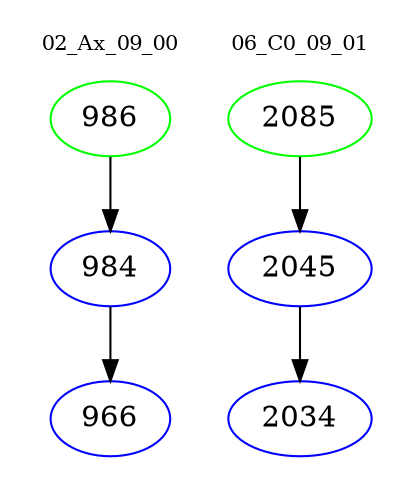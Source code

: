 digraph{
subgraph cluster_0 {
color = white
label = "02_Ax_09_00";
fontsize=10;
T0_986 [label="986", color="green"]
T0_986 -> T0_984 [color="black"]
T0_984 [label="984", color="blue"]
T0_984 -> T0_966 [color="black"]
T0_966 [label="966", color="blue"]
}
subgraph cluster_1 {
color = white
label = "06_C0_09_01";
fontsize=10;
T1_2085 [label="2085", color="green"]
T1_2085 -> T1_2045 [color="black"]
T1_2045 [label="2045", color="blue"]
T1_2045 -> T1_2034 [color="black"]
T1_2034 [label="2034", color="blue"]
}
}
